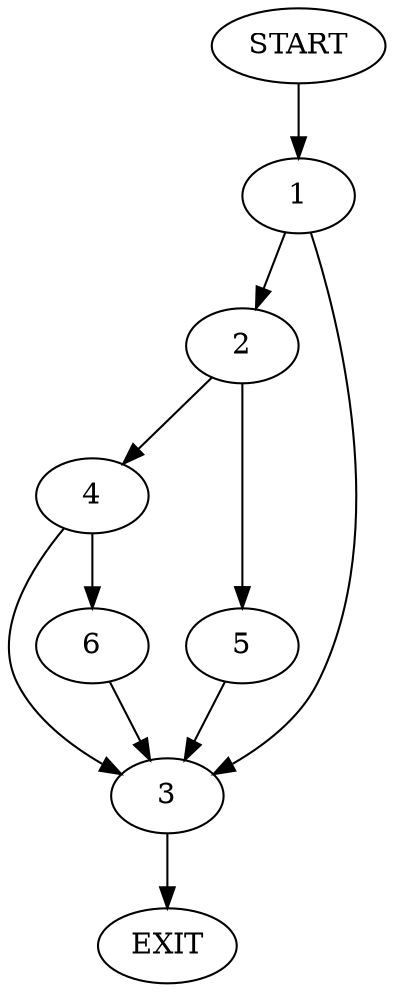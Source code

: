 digraph {
0 [label="START"]
7 [label="EXIT"]
0 -> 1
1 -> 2
1 -> 3
2 -> 4
2 -> 5
3 -> 7
5 -> 3
4 -> 3
4 -> 6
6 -> 3
}
